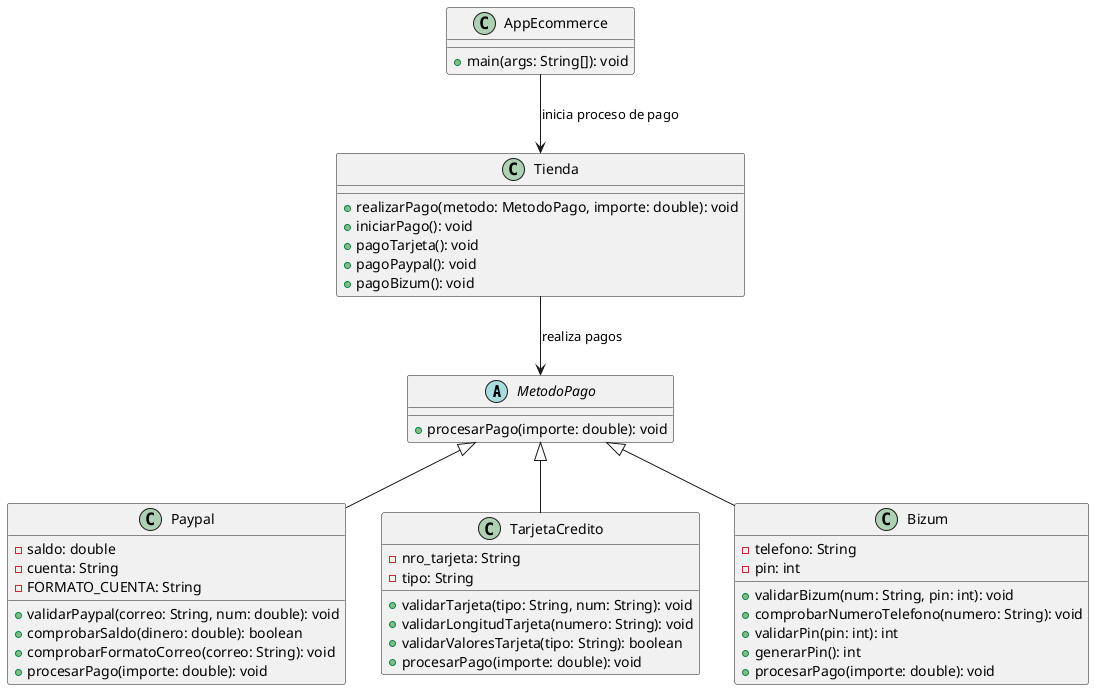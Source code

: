 @startuml

abstract class MetodoPago {
    + procesarPago(importe: double): void
}

class Paypal {
    - saldo: double
    - cuenta: String
    - FORMATO_CUENTA: String
    + validarPaypal(correo: String, num: double): void
    + comprobarSaldo(dinero: double): boolean
    + comprobarFormatoCorreo(correo: String): void
    + procesarPago(importe: double): void
}

class TarjetaCredito {
    - nro_tarjeta: String
    - tipo: String
    + validarTarjeta(tipo: String, num: String): void
    + validarLongitudTarjeta(numero: String): void
    + validarValoresTarjeta(tipo: String): boolean
    + procesarPago(importe: double): void
}

class Tienda {
    + realizarPago(metodo: MetodoPago, importe: double): void
    + iniciarPago(): void
    + pagoTarjeta(): void
    + pagoPaypal(): void
    + pagoBizum(): void
}

class Bizum {
    - telefono: String
    - pin: int
    + validarBizum(num: String, pin: int): void
    + comprobarNumeroTelefono(numero: String): void
    + validarPin(pin: int): int
    + generarPin(): int
    + procesarPago(importe: double): void
}

class AppEcommerce {
    + main(args: String[]): void
}

MetodoPago <|-- Paypal
MetodoPago <|-- TarjetaCredito
MetodoPago <|-- Bizum
Tienda --> MetodoPago : "realiza pagos"
AppEcommerce --> Tienda : "inicia proceso de pago"

@enduml
